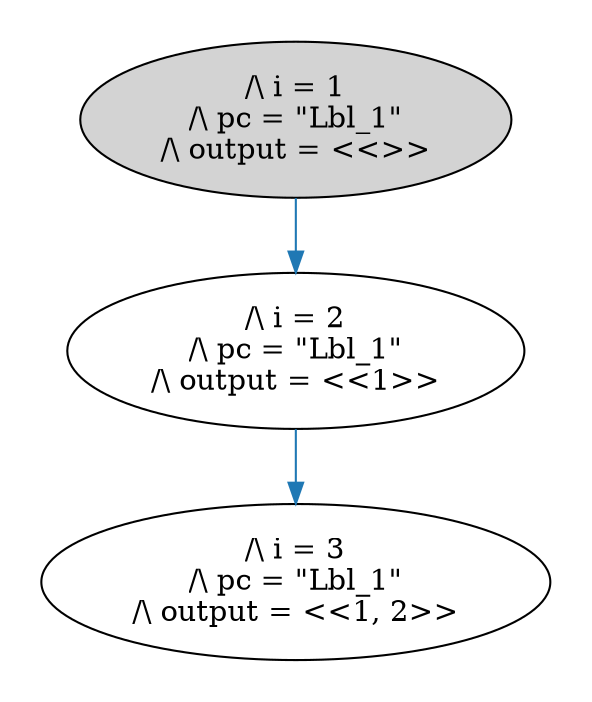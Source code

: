 strict digraph DiskGraph {
edge [colorscheme="paired12"]
nodesep=0.35;
subgraph cluster_graph {
color="white";
5150669802822023234 [label="/\\ i = 1\n/\\ pc = \"Lbl_1\"\n/\\ output = <<>>",style = filled]
5150669802822023234 -> 5605187536692021363 [label="",color="2",fontcolor="2"];
5605187536692021363 [label="/\\ i = 2\n/\\ pc = \"Lbl_1\"\n/\\ output = <<1>>"];
5605187536692021363 -> -2645793017385879014 [label="",color="2",fontcolor="2"];
-2645793017385879014 [label="/\\ i = 3\n/\\ pc = \"Lbl_1\"\n/\\ output = <<1, 2>>"];
{rank = same; 5150669802822023234;}
{rank = same; 5605187536692021363;}
}
}